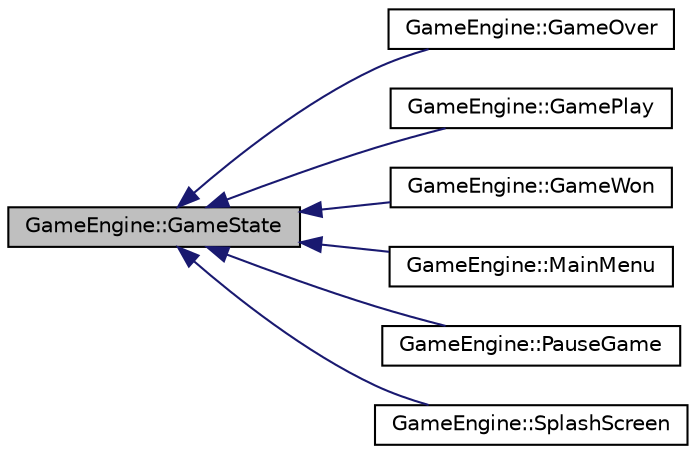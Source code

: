 digraph "GameEngine::GameState"
{
  edge [fontname="Helvetica",fontsize="10",labelfontname="Helvetica",labelfontsize="10"];
  node [fontname="Helvetica",fontsize="10",shape=record];
  rankdir="LR";
  Node0 [label="GameEngine::GameState",height=0.2,width=0.4,color="black", fillcolor="grey75", style="filled", fontcolor="black"];
  Node0 -> Node1 [dir="back",color="midnightblue",fontsize="10",style="solid",fontname="Helvetica"];
  Node1 [label="GameEngine::GameOver",height=0.2,width=0.4,color="black", fillcolor="white", style="filled",URL="$class_game_engine_1_1_game_over.html"];
  Node0 -> Node2 [dir="back",color="midnightblue",fontsize="10",style="solid",fontname="Helvetica"];
  Node2 [label="GameEngine::GamePlay",height=0.2,width=0.4,color="black", fillcolor="white", style="filled",URL="$class_game_engine_1_1_game_play.html"];
  Node0 -> Node3 [dir="back",color="midnightblue",fontsize="10",style="solid",fontname="Helvetica"];
  Node3 [label="GameEngine::GameWon",height=0.2,width=0.4,color="black", fillcolor="white", style="filled",URL="$class_game_engine_1_1_game_won.html"];
  Node0 -> Node4 [dir="back",color="midnightblue",fontsize="10",style="solid",fontname="Helvetica"];
  Node4 [label="GameEngine::MainMenu",height=0.2,width=0.4,color="black", fillcolor="white", style="filled",URL="$class_game_engine_1_1_main_menu.html"];
  Node0 -> Node5 [dir="back",color="midnightblue",fontsize="10",style="solid",fontname="Helvetica"];
  Node5 [label="GameEngine::PauseGame",height=0.2,width=0.4,color="black", fillcolor="white", style="filled",URL="$class_game_engine_1_1_pause_game.html"];
  Node0 -> Node6 [dir="back",color="midnightblue",fontsize="10",style="solid",fontname="Helvetica"];
  Node6 [label="GameEngine::SplashScreen",height=0.2,width=0.4,color="black", fillcolor="white", style="filled",URL="$class_game_engine_1_1_splash_screen.html"];
}

